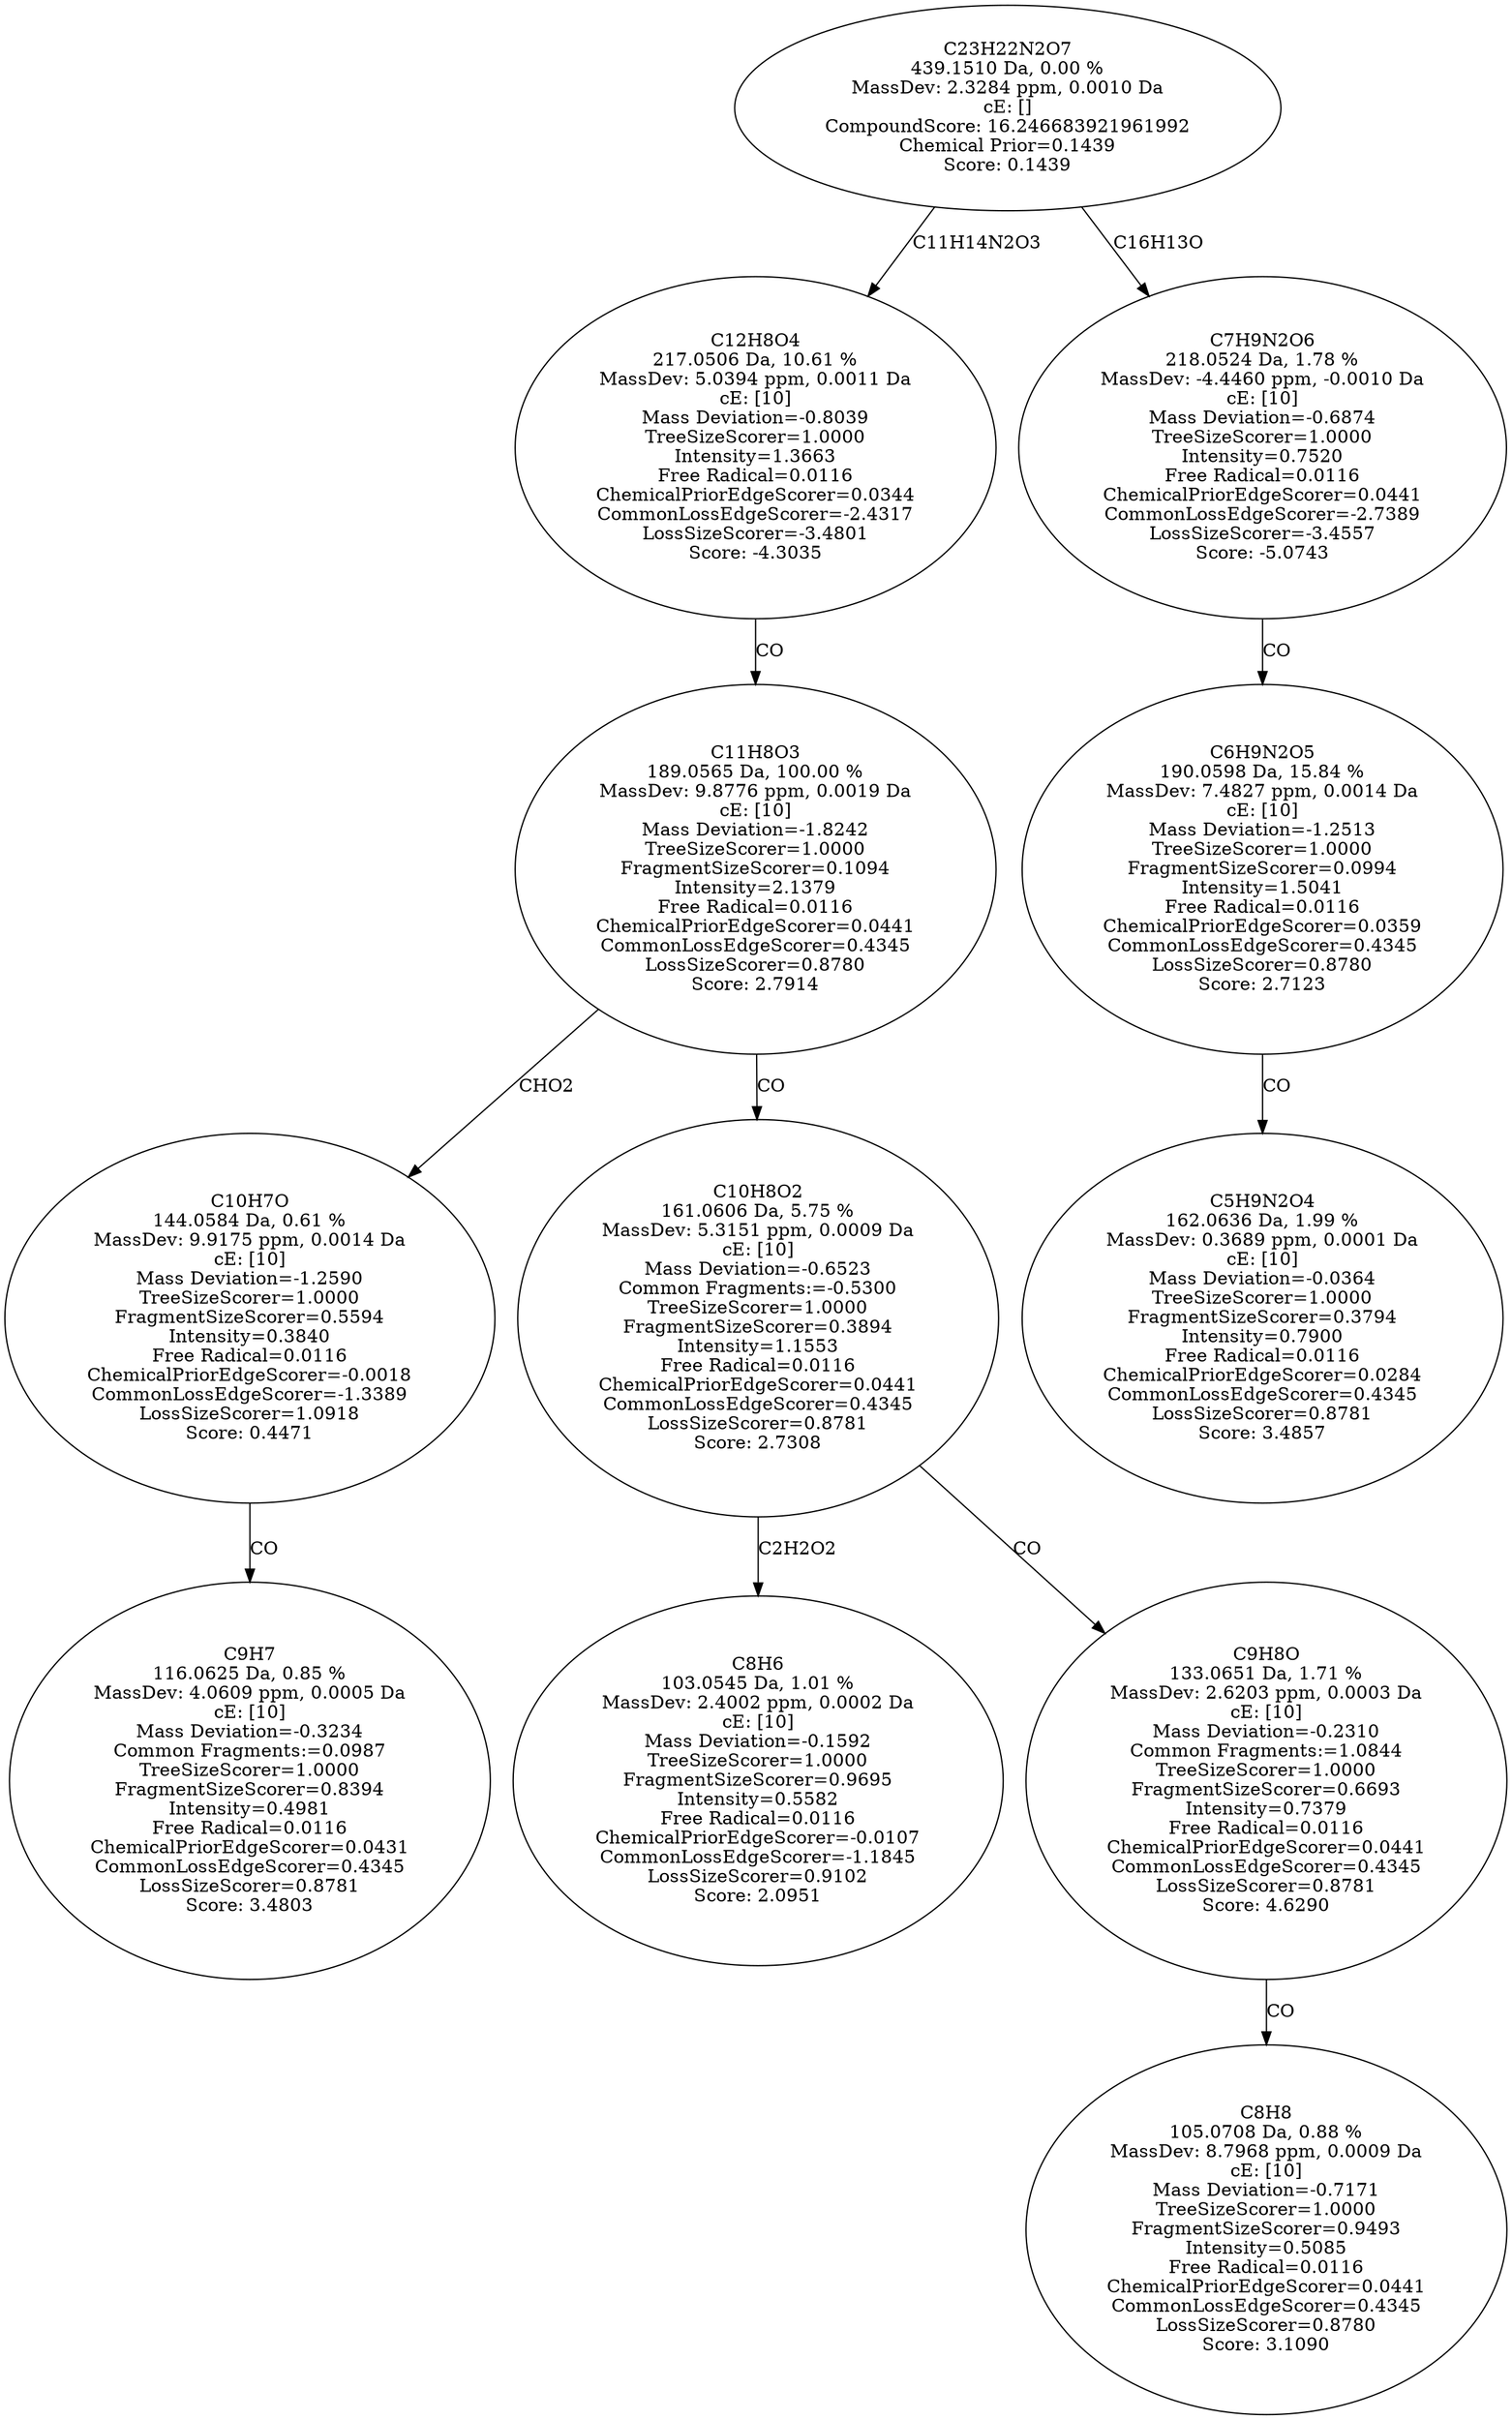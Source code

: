 strict digraph {
v1 [label="C9H7\n116.0625 Da, 0.85 %\nMassDev: 4.0609 ppm, 0.0005 Da\ncE: [10]\nMass Deviation=-0.3234\nCommon Fragments:=0.0987\nTreeSizeScorer=1.0000\nFragmentSizeScorer=0.8394\nIntensity=0.4981\nFree Radical=0.0116\nChemicalPriorEdgeScorer=0.0431\nCommonLossEdgeScorer=0.4345\nLossSizeScorer=0.8781\nScore: 3.4803"];
v2 [label="C10H7O\n144.0584 Da, 0.61 %\nMassDev: 9.9175 ppm, 0.0014 Da\ncE: [10]\nMass Deviation=-1.2590\nTreeSizeScorer=1.0000\nFragmentSizeScorer=0.5594\nIntensity=0.3840\nFree Radical=0.0116\nChemicalPriorEdgeScorer=-0.0018\nCommonLossEdgeScorer=-1.3389\nLossSizeScorer=1.0918\nScore: 0.4471"];
v3 [label="C8H6\n103.0545 Da, 1.01 %\nMassDev: 2.4002 ppm, 0.0002 Da\ncE: [10]\nMass Deviation=-0.1592\nTreeSizeScorer=1.0000\nFragmentSizeScorer=0.9695\nIntensity=0.5582\nFree Radical=0.0116\nChemicalPriorEdgeScorer=-0.0107\nCommonLossEdgeScorer=-1.1845\nLossSizeScorer=0.9102\nScore: 2.0951"];
v4 [label="C8H8\n105.0708 Da, 0.88 %\nMassDev: 8.7968 ppm, 0.0009 Da\ncE: [10]\nMass Deviation=-0.7171\nTreeSizeScorer=1.0000\nFragmentSizeScorer=0.9493\nIntensity=0.5085\nFree Radical=0.0116\nChemicalPriorEdgeScorer=0.0441\nCommonLossEdgeScorer=0.4345\nLossSizeScorer=0.8780\nScore: 3.1090"];
v5 [label="C9H8O\n133.0651 Da, 1.71 %\nMassDev: 2.6203 ppm, 0.0003 Da\ncE: [10]\nMass Deviation=-0.2310\nCommon Fragments:=1.0844\nTreeSizeScorer=1.0000\nFragmentSizeScorer=0.6693\nIntensity=0.7379\nFree Radical=0.0116\nChemicalPriorEdgeScorer=0.0441\nCommonLossEdgeScorer=0.4345\nLossSizeScorer=0.8781\nScore: 4.6290"];
v6 [label="C10H8O2\n161.0606 Da, 5.75 %\nMassDev: 5.3151 ppm, 0.0009 Da\ncE: [10]\nMass Deviation=-0.6523\nCommon Fragments:=-0.5300\nTreeSizeScorer=1.0000\nFragmentSizeScorer=0.3894\nIntensity=1.1553\nFree Radical=0.0116\nChemicalPriorEdgeScorer=0.0441\nCommonLossEdgeScorer=0.4345\nLossSizeScorer=0.8781\nScore: 2.7308"];
v7 [label="C11H8O3\n189.0565 Da, 100.00 %\nMassDev: 9.8776 ppm, 0.0019 Da\ncE: [10]\nMass Deviation=-1.8242\nTreeSizeScorer=1.0000\nFragmentSizeScorer=0.1094\nIntensity=2.1379\nFree Radical=0.0116\nChemicalPriorEdgeScorer=0.0441\nCommonLossEdgeScorer=0.4345\nLossSizeScorer=0.8780\nScore: 2.7914"];
v8 [label="C12H8O4\n217.0506 Da, 10.61 %\nMassDev: 5.0394 ppm, 0.0011 Da\ncE: [10]\nMass Deviation=-0.8039\nTreeSizeScorer=1.0000\nIntensity=1.3663\nFree Radical=0.0116\nChemicalPriorEdgeScorer=0.0344\nCommonLossEdgeScorer=-2.4317\nLossSizeScorer=-3.4801\nScore: -4.3035"];
v9 [label="C5H9N2O4\n162.0636 Da, 1.99 %\nMassDev: 0.3689 ppm, 0.0001 Da\ncE: [10]\nMass Deviation=-0.0364\nTreeSizeScorer=1.0000\nFragmentSizeScorer=0.3794\nIntensity=0.7900\nFree Radical=0.0116\nChemicalPriorEdgeScorer=0.0284\nCommonLossEdgeScorer=0.4345\nLossSizeScorer=0.8781\nScore: 3.4857"];
v10 [label="C6H9N2O5\n190.0598 Da, 15.84 %\nMassDev: 7.4827 ppm, 0.0014 Da\ncE: [10]\nMass Deviation=-1.2513\nTreeSizeScorer=1.0000\nFragmentSizeScorer=0.0994\nIntensity=1.5041\nFree Radical=0.0116\nChemicalPriorEdgeScorer=0.0359\nCommonLossEdgeScorer=0.4345\nLossSizeScorer=0.8780\nScore: 2.7123"];
v11 [label="C7H9N2O6\n218.0524 Da, 1.78 %\nMassDev: -4.4460 ppm, -0.0010 Da\ncE: [10]\nMass Deviation=-0.6874\nTreeSizeScorer=1.0000\nIntensity=0.7520\nFree Radical=0.0116\nChemicalPriorEdgeScorer=0.0441\nCommonLossEdgeScorer=-2.7389\nLossSizeScorer=-3.4557\nScore: -5.0743"];
v12 [label="C23H22N2O7\n439.1510 Da, 0.00 %\nMassDev: 2.3284 ppm, 0.0010 Da\ncE: []\nCompoundScore: 16.246683921961992\nChemical Prior=0.1439\nScore: 0.1439"];
v2 -> v1 [label="CO"];
v7 -> v2 [label="CHO2"];
v6 -> v3 [label="C2H2O2"];
v5 -> v4 [label="CO"];
v6 -> v5 [label="CO"];
v7 -> v6 [label="CO"];
v8 -> v7 [label="CO"];
v12 -> v8 [label="C11H14N2O3"];
v10 -> v9 [label="CO"];
v11 -> v10 [label="CO"];
v12 -> v11 [label="C16H13O"];
}